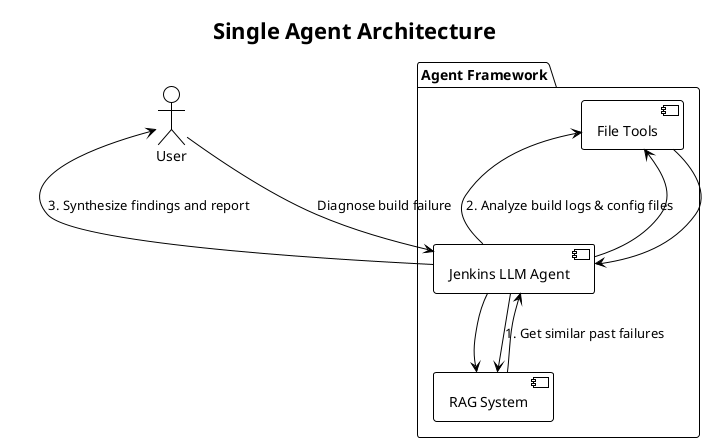 @startuml
!theme plain

title Single Agent Architecture

actor User

package "Agent Framework" {
    component "Jenkins LLM Agent" as Agent
    component "File Tools" as FileTools
    component "RAG System" as RAGSystem

    Agent -right-> FileTools
    Agent -down-> RAGSystem
}

Agent -up-> User : "3. Synthesize findings and report"
User -down-> Agent : "Diagnose build failure"
Agent -left-> RAGSystem : "1. Get similar past failures"
RAGSystem -up-> Agent
Agent -left-> FileTools : "2. Analyze build logs & config files"
FileTools -up-> Agent

@enduml